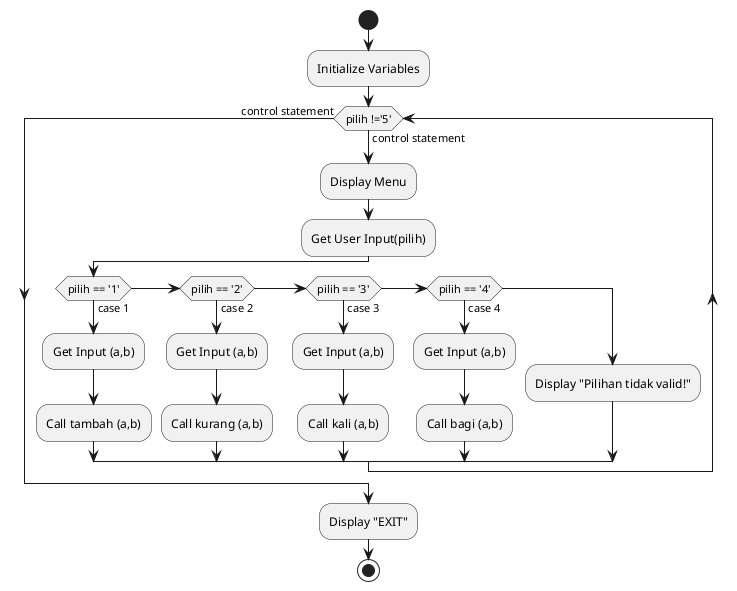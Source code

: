 @startuml  
start
:Initialize Variables;
while (pilih !='5') is (control statement)
        :Display Menu;
        :Get User Input(pilih);
        if (pilih == '1') then (case 1)
                :Get Input (a,b);
                :Call tambah (a,b);
        else if (pilih == '2') then (case 2)
                :Get Input (a,b);
                :Call kurang (a,b);
        else if (pilih == '3') then (case 3)
                :Get Input (a,b);
                :Call kali (a,b);
        else if (pilih == '4') then (case 4)
                :Get Input (a,b);
                :Call bagi (a,b);
        else
                :Display "Pilihan tidak valid!";
        endif
endwhile (control statement)
:Display "EXIT";
stop

@enduml